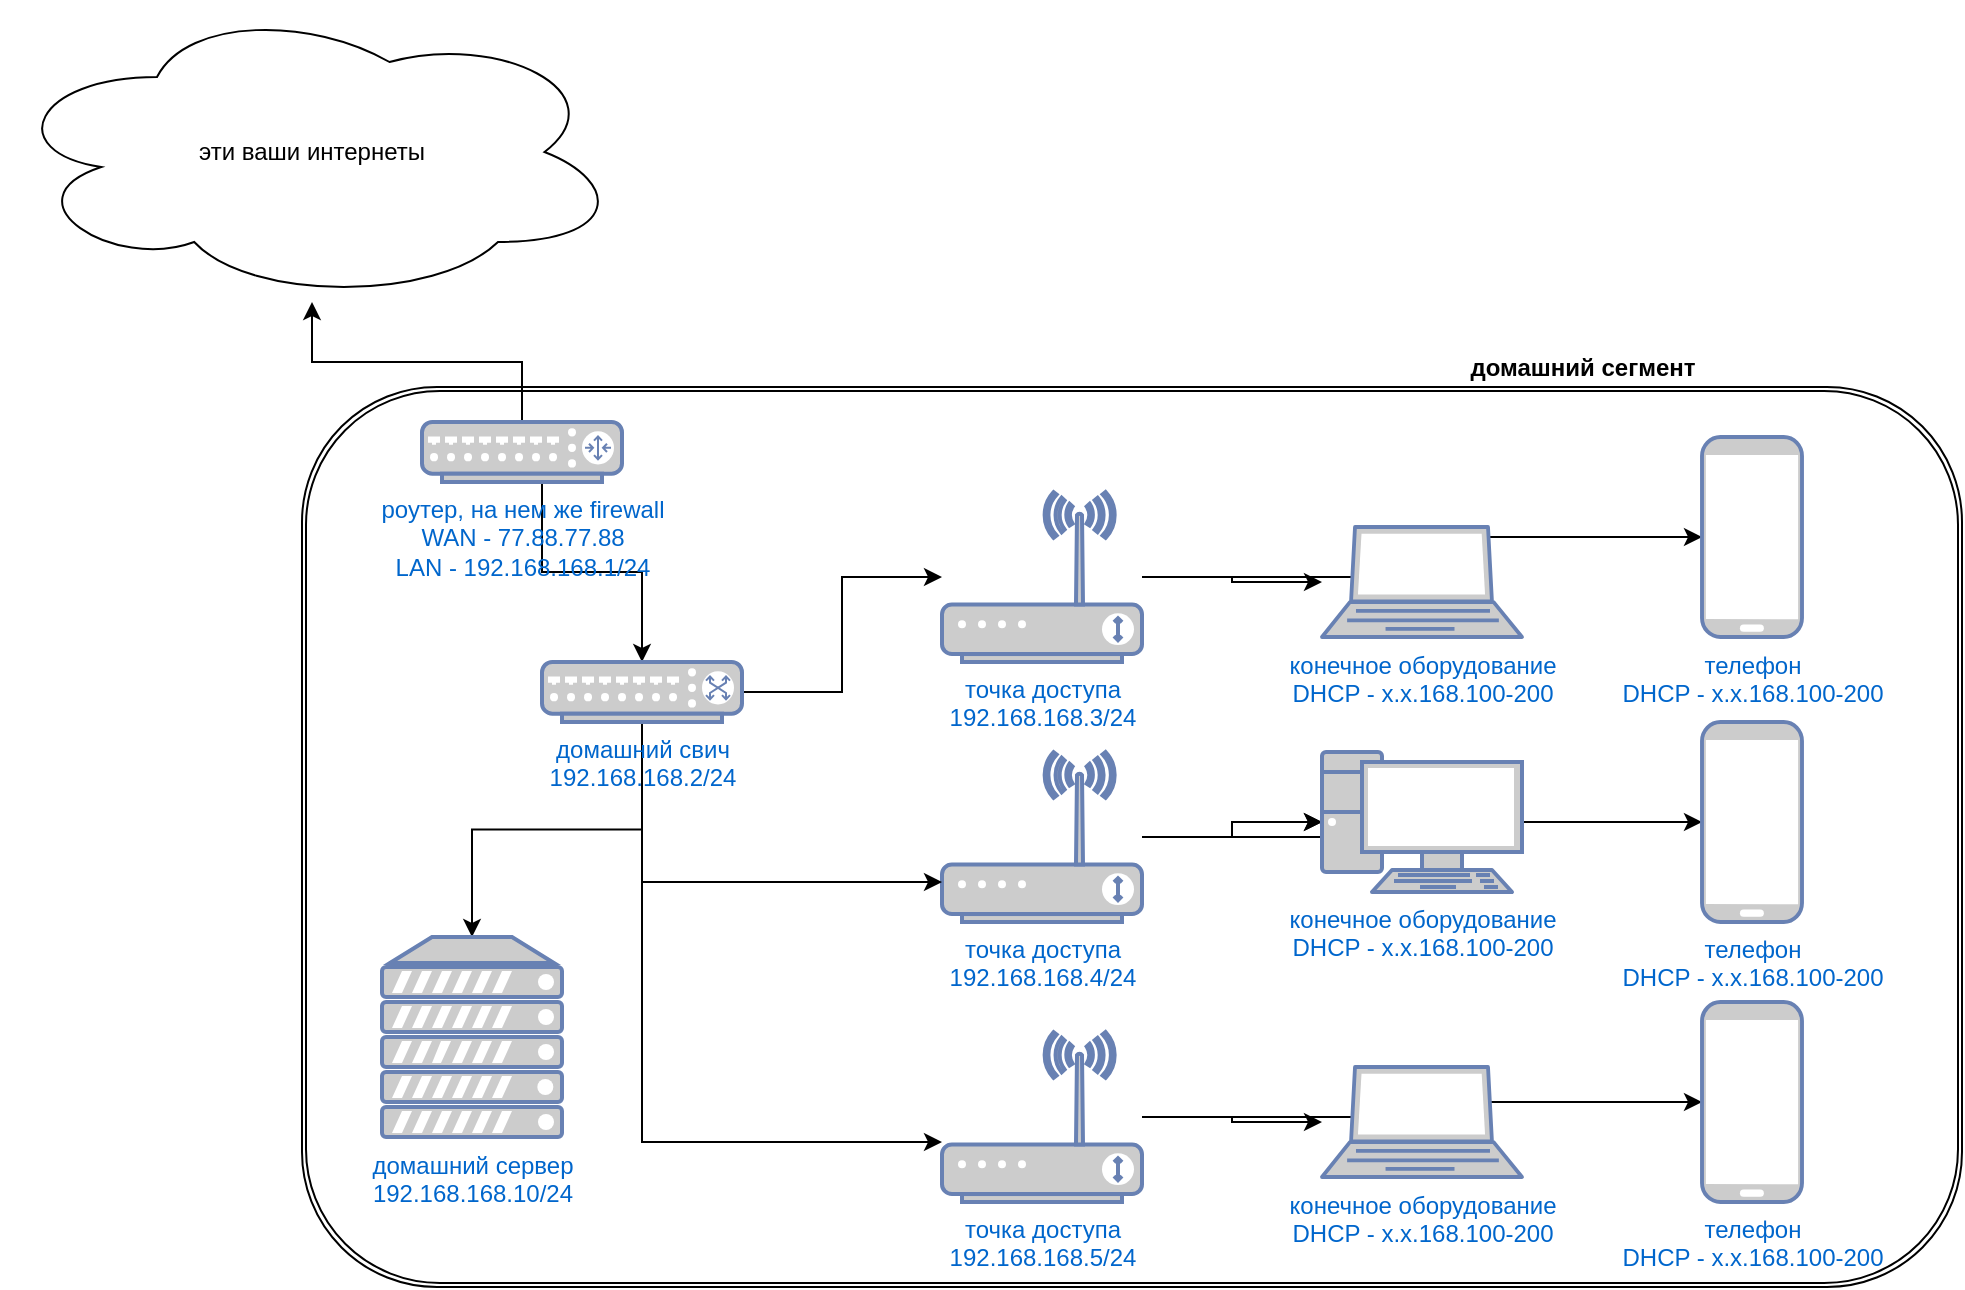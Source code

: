 <mxfile version="15.4.0" type="device"><diagram id="OMW14G2QzZ8EK2YnCNAG" name="Page-1"><mxGraphModel dx="1312" dy="952" grid="1" gridSize="10" guides="1" tooltips="1" connect="1" arrows="1" fold="1" page="1" pageScale="1" pageWidth="1169" pageHeight="827" math="0" shadow="0"><root><mxCell id="0"/><mxCell id="1" parent="0"/><mxCell id="wY4y-216xFWKV7aUL6rn-1" value="" style="shape=ext;double=1;rounded=1;whiteSpace=wrap;html=1;" vertex="1" parent="1"><mxGeometry x="300" y="302.5" width="830" height="450" as="geometry"/></mxCell><mxCell id="wY4y-216xFWKV7aUL6rn-2" value="&lt;b&gt;домашний сегмент&lt;/b&gt;" style="text;html=1;align=center;verticalAlign=middle;resizable=0;points=[];autosize=1;strokeColor=none;fillColor=none;" vertex="1" parent="1"><mxGeometry x="875" y="282.5" width="130" height="20" as="geometry"/></mxCell><mxCell id="wY4y-216xFWKV7aUL6rn-40" style="edgeStyle=orthogonalEdgeStyle;rounded=0;orthogonalLoop=1;jettySize=auto;html=1;" edge="1" parent="1" source="wY4y-216xFWKV7aUL6rn-10" target="wY4y-216xFWKV7aUL6rn-22"><mxGeometry relative="1" as="geometry"/></mxCell><mxCell id="wY4y-216xFWKV7aUL6rn-41" style="edgeStyle=orthogonalEdgeStyle;rounded=0;orthogonalLoop=1;jettySize=auto;html=1;" edge="1" parent="1" source="wY4y-216xFWKV7aUL6rn-10" target="wY4y-216xFWKV7aUL6rn-14"><mxGeometry relative="1" as="geometry"/></mxCell><mxCell id="wY4y-216xFWKV7aUL6rn-10" value="точка доступа&lt;br&gt;192.168.168.5/24" style="fontColor=#0066CC;verticalAlign=top;verticalLabelPosition=bottom;labelPosition=center;align=center;html=1;outlineConnect=0;fillColor=#CCCCCC;strokeColor=#6881B3;gradientColor=none;gradientDirection=north;strokeWidth=2;shape=mxgraph.networks.wireless_modem;" vertex="1" parent="1"><mxGeometry x="620" y="625" width="100" height="85" as="geometry"/></mxCell><mxCell id="wY4y-216xFWKV7aUL6rn-38" style="edgeStyle=orthogonalEdgeStyle;rounded=0;orthogonalLoop=1;jettySize=auto;html=1;" edge="1" parent="1" source="wY4y-216xFWKV7aUL6rn-11" target="wY4y-216xFWKV7aUL6rn-23"><mxGeometry relative="1" as="geometry"/></mxCell><mxCell id="wY4y-216xFWKV7aUL6rn-42" style="edgeStyle=orthogonalEdgeStyle;rounded=0;orthogonalLoop=1;jettySize=auto;html=1;" edge="1" parent="1" source="wY4y-216xFWKV7aUL6rn-11" target="wY4y-216xFWKV7aUL6rn-23"><mxGeometry relative="1" as="geometry"/></mxCell><mxCell id="wY4y-216xFWKV7aUL6rn-43" style="edgeStyle=orthogonalEdgeStyle;rounded=0;orthogonalLoop=1;jettySize=auto;html=1;" edge="1" parent="1" source="wY4y-216xFWKV7aUL6rn-11" target="wY4y-216xFWKV7aUL6rn-15"><mxGeometry relative="1" as="geometry"/></mxCell><mxCell id="wY4y-216xFWKV7aUL6rn-11" value="точка доступа&lt;br&gt;192.168.168.4/24" style="fontColor=#0066CC;verticalAlign=top;verticalLabelPosition=bottom;labelPosition=center;align=center;html=1;outlineConnect=0;fillColor=#CCCCCC;strokeColor=#6881B3;gradientColor=none;gradientDirection=north;strokeWidth=2;shape=mxgraph.networks.wireless_modem;" vertex="1" parent="1"><mxGeometry x="620" y="485" width="100" height="85" as="geometry"/></mxCell><mxCell id="wY4y-216xFWKV7aUL6rn-35" style="edgeStyle=orthogonalEdgeStyle;rounded=0;orthogonalLoop=1;jettySize=auto;html=1;" edge="1" parent="1" source="wY4y-216xFWKV7aUL6rn-12" target="wY4y-216xFWKV7aUL6rn-20"><mxGeometry relative="1" as="geometry"/></mxCell><mxCell id="wY4y-216xFWKV7aUL6rn-37" style="edgeStyle=orthogonalEdgeStyle;rounded=0;orthogonalLoop=1;jettySize=auto;html=1;" edge="1" parent="1" source="wY4y-216xFWKV7aUL6rn-12" target="wY4y-216xFWKV7aUL6rn-16"><mxGeometry relative="1" as="geometry"/></mxCell><mxCell id="wY4y-216xFWKV7aUL6rn-12" value="точка доступа&lt;br&gt;192.168.168.3/24" style="fontColor=#0066CC;verticalAlign=top;verticalLabelPosition=bottom;labelPosition=center;align=center;html=1;outlineConnect=0;fillColor=#CCCCCC;strokeColor=#6881B3;gradientColor=none;gradientDirection=north;strokeWidth=2;shape=mxgraph.networks.wireless_modem;" vertex="1" parent="1"><mxGeometry x="620" y="355" width="100" height="85" as="geometry"/></mxCell><mxCell id="wY4y-216xFWKV7aUL6rn-14" value="телефон&lt;br&gt;DHCP - x.x.168.100-200" style="fontColor=#0066CC;verticalAlign=top;verticalLabelPosition=bottom;labelPosition=center;align=center;html=1;outlineConnect=0;fillColor=#CCCCCC;strokeColor=#6881B3;gradientColor=none;gradientDirection=north;strokeWidth=2;shape=mxgraph.networks.mobile;" vertex="1" parent="1"><mxGeometry x="1000" y="610" width="50" height="100" as="geometry"/></mxCell><mxCell id="wY4y-216xFWKV7aUL6rn-15" value="телефон&lt;br&gt;DHCP - x.x.168.100-200" style="fontColor=#0066CC;verticalAlign=top;verticalLabelPosition=bottom;labelPosition=center;align=center;html=1;outlineConnect=0;fillColor=#CCCCCC;strokeColor=#6881B3;gradientColor=none;gradientDirection=north;strokeWidth=2;shape=mxgraph.networks.mobile;" vertex="1" parent="1"><mxGeometry x="1000" y="470" width="50" height="100" as="geometry"/></mxCell><mxCell id="wY4y-216xFWKV7aUL6rn-16" value="телефон&lt;br&gt;DHCP - x.x.168.100-200" style="fontColor=#0066CC;verticalAlign=top;verticalLabelPosition=bottom;labelPosition=center;align=center;html=1;outlineConnect=0;fillColor=#CCCCCC;strokeColor=#6881B3;gradientColor=none;gradientDirection=north;strokeWidth=2;shape=mxgraph.networks.mobile;" vertex="1" parent="1"><mxGeometry x="1000" y="327.5" width="50" height="100" as="geometry"/></mxCell><mxCell id="wY4y-216xFWKV7aUL6rn-20" value="конечное оборудование&lt;br&gt;DHCP - x.x.168.100-200" style="fontColor=#0066CC;verticalAlign=top;verticalLabelPosition=bottom;labelPosition=center;align=center;html=1;outlineConnect=0;fillColor=#CCCCCC;strokeColor=#6881B3;gradientColor=none;gradientDirection=north;strokeWidth=2;shape=mxgraph.networks.laptop;" vertex="1" parent="1"><mxGeometry x="810" y="372.5" width="100" height="55" as="geometry"/></mxCell><mxCell id="wY4y-216xFWKV7aUL6rn-22" value="конечное оборудование&lt;br&gt;DHCP - x.x.168.100-200" style="fontColor=#0066CC;verticalAlign=top;verticalLabelPosition=bottom;labelPosition=center;align=center;html=1;outlineConnect=0;fillColor=#CCCCCC;strokeColor=#6881B3;gradientColor=none;gradientDirection=north;strokeWidth=2;shape=mxgraph.networks.laptop;" vertex="1" parent="1"><mxGeometry x="810" y="642.5" width="100" height="55" as="geometry"/></mxCell><mxCell id="wY4y-216xFWKV7aUL6rn-23" value="конечное оборудование&lt;br&gt;DHCP - x.x.168.100-200" style="fontColor=#0066CC;verticalAlign=top;verticalLabelPosition=bottom;labelPosition=center;align=center;html=1;outlineConnect=0;fillColor=#CCCCCC;strokeColor=#6881B3;gradientColor=none;gradientDirection=north;strokeWidth=2;shape=mxgraph.networks.pc;" vertex="1" parent="1"><mxGeometry x="810" y="485" width="100" height="70" as="geometry"/></mxCell><mxCell id="wY4y-216xFWKV7aUL6rn-28" value="" style="edgeStyle=orthogonalEdgeStyle;rounded=0;orthogonalLoop=1;jettySize=auto;html=1;" edge="1" parent="1" source="wY4y-216xFWKV7aUL6rn-25" target="wY4y-216xFWKV7aUL6rn-27"><mxGeometry relative="1" as="geometry"><Array as="points"><mxPoint x="420" y="395"/><mxPoint x="470" y="395"/></Array></mxGeometry></mxCell><mxCell id="wY4y-216xFWKV7aUL6rn-47" style="edgeStyle=orthogonalEdgeStyle;rounded=0;orthogonalLoop=1;jettySize=auto;html=1;" edge="1" parent="1" source="wY4y-216xFWKV7aUL6rn-25" target="wY4y-216xFWKV7aUL6rn-46"><mxGeometry relative="1" as="geometry"/></mxCell><mxCell id="wY4y-216xFWKV7aUL6rn-25" value="роутер, на нем же firewall&lt;br&gt;WAN - 77.88.77.88&lt;br&gt;LAN - 192.168.168.1/24" style="fontColor=#0066CC;verticalAlign=top;verticalLabelPosition=bottom;labelPosition=center;align=center;html=1;outlineConnect=0;fillColor=#CCCCCC;strokeColor=#6881B3;gradientColor=none;gradientDirection=north;strokeWidth=2;shape=mxgraph.networks.router;" vertex="1" parent="1"><mxGeometry x="360" y="320" width="100" height="30" as="geometry"/></mxCell><mxCell id="wY4y-216xFWKV7aUL6rn-31" style="edgeStyle=orthogonalEdgeStyle;rounded=0;orthogonalLoop=1;jettySize=auto;html=1;" edge="1" parent="1" source="wY4y-216xFWKV7aUL6rn-27" target="wY4y-216xFWKV7aUL6rn-11"><mxGeometry relative="1" as="geometry"><Array as="points"><mxPoint x="470" y="550"/></Array></mxGeometry></mxCell><mxCell id="wY4y-216xFWKV7aUL6rn-32" style="edgeStyle=orthogonalEdgeStyle;rounded=0;orthogonalLoop=1;jettySize=auto;html=1;" edge="1" parent="1" source="wY4y-216xFWKV7aUL6rn-27" target="wY4y-216xFWKV7aUL6rn-10"><mxGeometry relative="1" as="geometry"><Array as="points"><mxPoint x="470" y="680"/></Array></mxGeometry></mxCell><mxCell id="wY4y-216xFWKV7aUL6rn-34" value="" style="edgeStyle=orthogonalEdgeStyle;rounded=0;orthogonalLoop=1;jettySize=auto;html=1;" edge="1" parent="1" source="wY4y-216xFWKV7aUL6rn-27" target="wY4y-216xFWKV7aUL6rn-12"><mxGeometry relative="1" as="geometry"/></mxCell><mxCell id="wY4y-216xFWKV7aUL6rn-45" style="edgeStyle=orthogonalEdgeStyle;rounded=0;orthogonalLoop=1;jettySize=auto;html=1;" edge="1" parent="1" source="wY4y-216xFWKV7aUL6rn-27" target="wY4y-216xFWKV7aUL6rn-44"><mxGeometry relative="1" as="geometry"/></mxCell><mxCell id="wY4y-216xFWKV7aUL6rn-27" value="домашний свич&lt;br&gt;192.168.168.2/24" style="fontColor=#0066CC;verticalAlign=top;verticalLabelPosition=bottom;labelPosition=center;align=center;html=1;outlineConnect=0;fillColor=#CCCCCC;strokeColor=#6881B3;gradientColor=none;gradientDirection=north;strokeWidth=2;shape=mxgraph.networks.switch;" vertex="1" parent="1"><mxGeometry x="420" y="440" width="100" height="30" as="geometry"/></mxCell><mxCell id="wY4y-216xFWKV7aUL6rn-44" value="домашний сервер&lt;br&gt;192.168.168.10/24" style="fontColor=#0066CC;verticalAlign=top;verticalLabelPosition=bottom;labelPosition=center;align=center;html=1;outlineConnect=0;fillColor=#CCCCCC;strokeColor=#6881B3;gradientColor=none;gradientDirection=north;strokeWidth=2;shape=mxgraph.networks.server;" vertex="1" parent="1"><mxGeometry x="340" y="577.5" width="90" height="100" as="geometry"/></mxCell><mxCell id="wY4y-216xFWKV7aUL6rn-46" value="эти ваши интернеты" style="ellipse;shape=cloud;whiteSpace=wrap;html=1;" vertex="1" parent="1"><mxGeometry x="150" y="110" width="310" height="150" as="geometry"/></mxCell></root></mxGraphModel></diagram></mxfile>